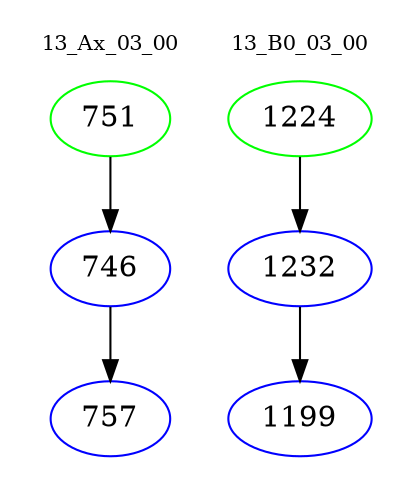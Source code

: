 digraph{
subgraph cluster_0 {
color = white
label = "13_Ax_03_00";
fontsize=10;
T0_751 [label="751", color="green"]
T0_751 -> T0_746 [color="black"]
T0_746 [label="746", color="blue"]
T0_746 -> T0_757 [color="black"]
T0_757 [label="757", color="blue"]
}
subgraph cluster_1 {
color = white
label = "13_B0_03_00";
fontsize=10;
T1_1224 [label="1224", color="green"]
T1_1224 -> T1_1232 [color="black"]
T1_1232 [label="1232", color="blue"]
T1_1232 -> T1_1199 [color="black"]
T1_1199 [label="1199", color="blue"]
}
}
